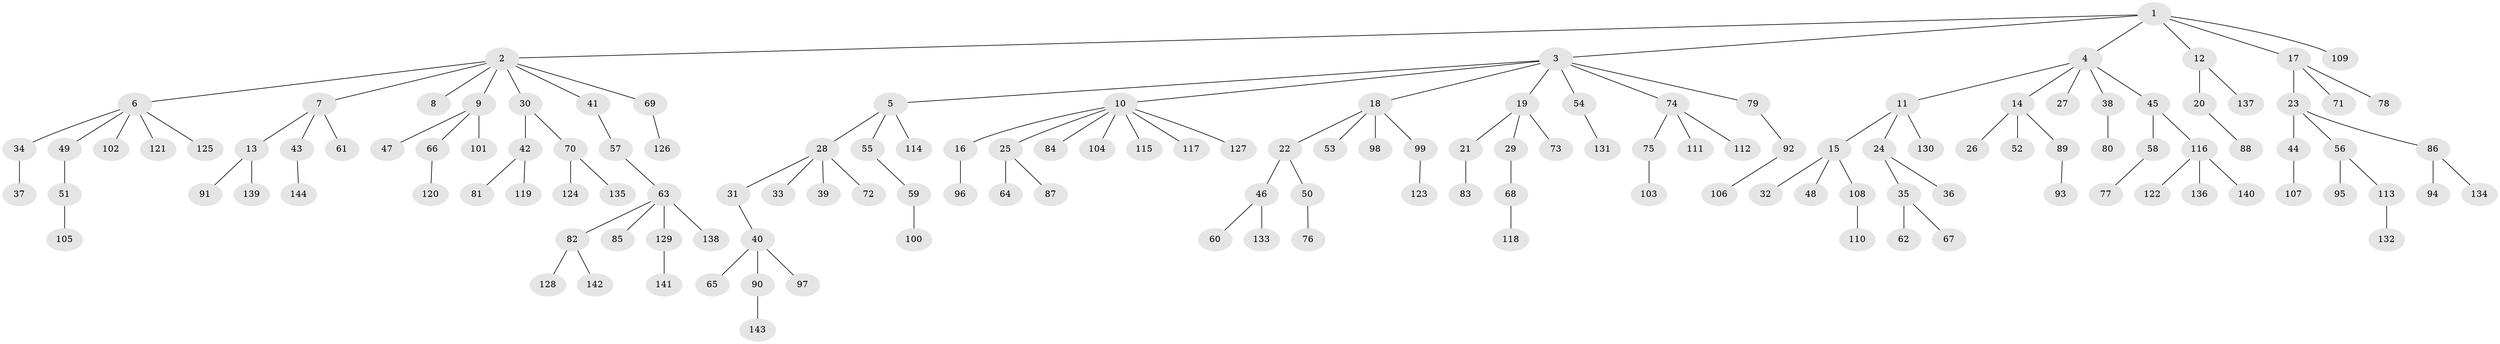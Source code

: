 // Generated by graph-tools (version 1.1) at 2025/11/02/27/25 16:11:26]
// undirected, 144 vertices, 143 edges
graph export_dot {
graph [start="1"]
  node [color=gray90,style=filled];
  1;
  2;
  3;
  4;
  5;
  6;
  7;
  8;
  9;
  10;
  11;
  12;
  13;
  14;
  15;
  16;
  17;
  18;
  19;
  20;
  21;
  22;
  23;
  24;
  25;
  26;
  27;
  28;
  29;
  30;
  31;
  32;
  33;
  34;
  35;
  36;
  37;
  38;
  39;
  40;
  41;
  42;
  43;
  44;
  45;
  46;
  47;
  48;
  49;
  50;
  51;
  52;
  53;
  54;
  55;
  56;
  57;
  58;
  59;
  60;
  61;
  62;
  63;
  64;
  65;
  66;
  67;
  68;
  69;
  70;
  71;
  72;
  73;
  74;
  75;
  76;
  77;
  78;
  79;
  80;
  81;
  82;
  83;
  84;
  85;
  86;
  87;
  88;
  89;
  90;
  91;
  92;
  93;
  94;
  95;
  96;
  97;
  98;
  99;
  100;
  101;
  102;
  103;
  104;
  105;
  106;
  107;
  108;
  109;
  110;
  111;
  112;
  113;
  114;
  115;
  116;
  117;
  118;
  119;
  120;
  121;
  122;
  123;
  124;
  125;
  126;
  127;
  128;
  129;
  130;
  131;
  132;
  133;
  134;
  135;
  136;
  137;
  138;
  139;
  140;
  141;
  142;
  143;
  144;
  1 -- 2;
  1 -- 3;
  1 -- 4;
  1 -- 12;
  1 -- 17;
  1 -- 109;
  2 -- 6;
  2 -- 7;
  2 -- 8;
  2 -- 9;
  2 -- 30;
  2 -- 41;
  2 -- 69;
  3 -- 5;
  3 -- 10;
  3 -- 18;
  3 -- 19;
  3 -- 54;
  3 -- 74;
  3 -- 79;
  4 -- 11;
  4 -- 14;
  4 -- 27;
  4 -- 38;
  4 -- 45;
  5 -- 28;
  5 -- 55;
  5 -- 114;
  6 -- 34;
  6 -- 49;
  6 -- 102;
  6 -- 121;
  6 -- 125;
  7 -- 13;
  7 -- 43;
  7 -- 61;
  9 -- 47;
  9 -- 66;
  9 -- 101;
  10 -- 16;
  10 -- 25;
  10 -- 84;
  10 -- 104;
  10 -- 115;
  10 -- 117;
  10 -- 127;
  11 -- 15;
  11 -- 24;
  11 -- 130;
  12 -- 20;
  12 -- 137;
  13 -- 91;
  13 -- 139;
  14 -- 26;
  14 -- 52;
  14 -- 89;
  15 -- 32;
  15 -- 48;
  15 -- 108;
  16 -- 96;
  17 -- 23;
  17 -- 71;
  17 -- 78;
  18 -- 22;
  18 -- 53;
  18 -- 98;
  18 -- 99;
  19 -- 21;
  19 -- 29;
  19 -- 73;
  20 -- 88;
  21 -- 83;
  22 -- 46;
  22 -- 50;
  23 -- 44;
  23 -- 56;
  23 -- 86;
  24 -- 35;
  24 -- 36;
  25 -- 64;
  25 -- 87;
  28 -- 31;
  28 -- 33;
  28 -- 39;
  28 -- 72;
  29 -- 68;
  30 -- 42;
  30 -- 70;
  31 -- 40;
  34 -- 37;
  35 -- 62;
  35 -- 67;
  38 -- 80;
  40 -- 65;
  40 -- 90;
  40 -- 97;
  41 -- 57;
  42 -- 81;
  42 -- 119;
  43 -- 144;
  44 -- 107;
  45 -- 58;
  45 -- 116;
  46 -- 60;
  46 -- 133;
  49 -- 51;
  50 -- 76;
  51 -- 105;
  54 -- 131;
  55 -- 59;
  56 -- 95;
  56 -- 113;
  57 -- 63;
  58 -- 77;
  59 -- 100;
  63 -- 82;
  63 -- 85;
  63 -- 129;
  63 -- 138;
  66 -- 120;
  68 -- 118;
  69 -- 126;
  70 -- 124;
  70 -- 135;
  74 -- 75;
  74 -- 111;
  74 -- 112;
  75 -- 103;
  79 -- 92;
  82 -- 128;
  82 -- 142;
  86 -- 94;
  86 -- 134;
  89 -- 93;
  90 -- 143;
  92 -- 106;
  99 -- 123;
  108 -- 110;
  113 -- 132;
  116 -- 122;
  116 -- 136;
  116 -- 140;
  129 -- 141;
}
